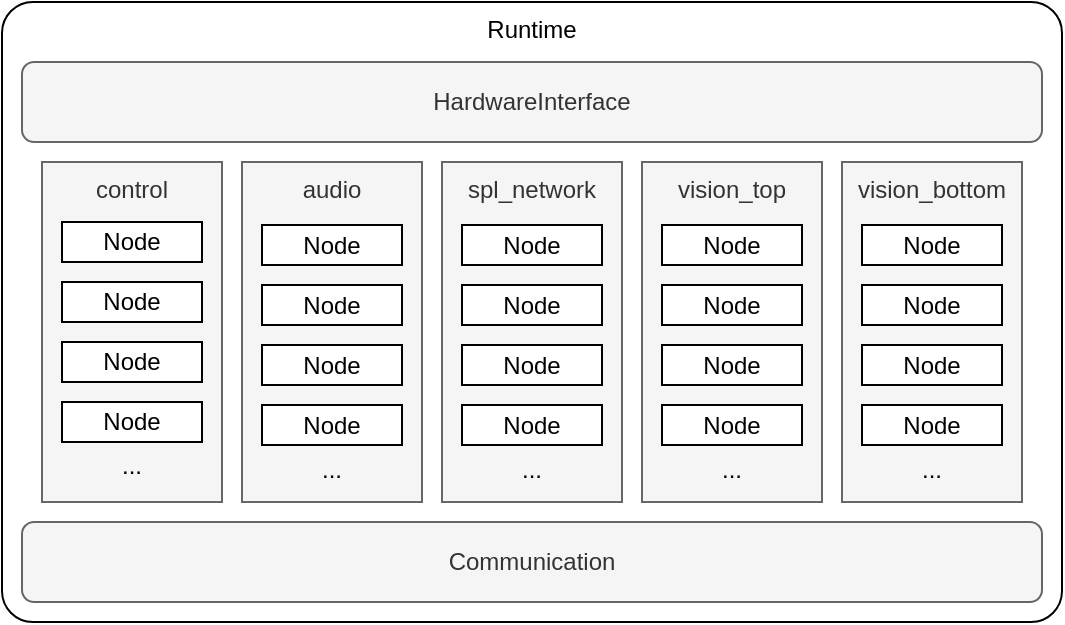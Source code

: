 <mxfile version="23.0.2" type="device">
  <diagram id="XcJZ0W03TQX2NoV_ZfGi" name="Page-1">
    <mxGraphModel dx="932" dy="545" grid="1" gridSize="10" guides="1" tooltips="1" connect="1" arrows="1" fold="1" page="0" pageScale="1" pageWidth="850" pageHeight="1100" math="0" shadow="0">
      <root>
        <mxCell id="0" />
        <mxCell id="1" parent="0" />
        <mxCell id="88ws-bJnouL_pgpodnrm-28" value="&lt;div&gt;Runtime&lt;/div&gt;" style="rounded=1;whiteSpace=wrap;html=1;align=center;verticalAlign=top;arcSize=5;" parent="1" vertex="1">
          <mxGeometry x="20" y="40" width="530" height="310" as="geometry" />
        </mxCell>
        <mxCell id="W6htOilXqDYfo_NaCT0V-1" value="&lt;div&gt;control&lt;/div&gt;" style="rounded=0;whiteSpace=wrap;html=1;verticalAlign=top;fillColor=#f5f5f5;fontColor=#333333;strokeColor=#666666;" parent="1" vertex="1">
          <mxGeometry x="40" y="120" width="90" height="170" as="geometry" />
        </mxCell>
        <mxCell id="W6htOilXqDYfo_NaCT0V-2" value="HardwareInterface" style="rounded=1;whiteSpace=wrap;html=1;verticalAlign=middle;fillColor=#f5f5f5;fontColor=#333333;strokeColor=#666666;" parent="1" vertex="1">
          <mxGeometry x="30" y="70" width="510" height="40" as="geometry" />
        </mxCell>
        <mxCell id="W6htOilXqDYfo_NaCT0V-3" value="&lt;div&gt;audio&lt;/div&gt;" style="rounded=0;whiteSpace=wrap;html=1;verticalAlign=top;fillColor=#f5f5f5;fontColor=#333333;strokeColor=#666666;" parent="1" vertex="1">
          <mxGeometry x="140" y="120" width="90" height="170" as="geometry" />
        </mxCell>
        <mxCell id="W6htOilXqDYfo_NaCT0V-4" value="spl_network" style="rounded=0;whiteSpace=wrap;html=1;verticalAlign=top;fillColor=#f5f5f5;fontColor=#333333;strokeColor=#666666;" parent="1" vertex="1">
          <mxGeometry x="240" y="120" width="90" height="170" as="geometry" />
        </mxCell>
        <mxCell id="W6htOilXqDYfo_NaCT0V-5" value="&lt;div&gt;vision_top&lt;/div&gt;" style="rounded=0;whiteSpace=wrap;html=1;verticalAlign=top;fillColor=#f5f5f5;fontColor=#333333;strokeColor=#666666;" parent="1" vertex="1">
          <mxGeometry x="340" y="120" width="90" height="170" as="geometry" />
        </mxCell>
        <mxCell id="W6htOilXqDYfo_NaCT0V-6" value="vision_bottom" style="rounded=0;whiteSpace=wrap;html=1;verticalAlign=top;fillColor=#f5f5f5;fontColor=#333333;strokeColor=#666666;" parent="1" vertex="1">
          <mxGeometry x="440" y="120" width="90" height="170" as="geometry" />
        </mxCell>
        <mxCell id="W6htOilXqDYfo_NaCT0V-130" value="Communication" style="rounded=1;whiteSpace=wrap;html=1;verticalAlign=middle;fillColor=#f5f5f5;fontColor=#333333;strokeColor=#666666;" parent="1" vertex="1">
          <mxGeometry x="30" y="300" width="510" height="40" as="geometry" />
        </mxCell>
        <mxCell id="88ws-bJnouL_pgpodnrm-2" value="Node" style="rounded=0;whiteSpace=wrap;html=1;" parent="1" vertex="1">
          <mxGeometry x="50" y="150" width="70" height="20" as="geometry" />
        </mxCell>
        <mxCell id="88ws-bJnouL_pgpodnrm-3" value="Node" style="rounded=0;whiteSpace=wrap;html=1;" parent="1" vertex="1">
          <mxGeometry x="50" y="180" width="70" height="20" as="geometry" />
        </mxCell>
        <mxCell id="88ws-bJnouL_pgpodnrm-4" value="Node" style="rounded=0;whiteSpace=wrap;html=1;" parent="1" vertex="1">
          <mxGeometry x="50" y="210" width="70" height="20" as="geometry" />
        </mxCell>
        <mxCell id="88ws-bJnouL_pgpodnrm-5" value="..." style="text;html=1;strokeColor=none;fillColor=none;align=center;verticalAlign=middle;whiteSpace=wrap;rounded=0;" parent="1" vertex="1">
          <mxGeometry x="55" y="257" width="60" height="30" as="geometry" />
        </mxCell>
        <mxCell id="88ws-bJnouL_pgpodnrm-6" value="Node" style="rounded=0;whiteSpace=wrap;html=1;" parent="1" vertex="1">
          <mxGeometry x="50" y="240" width="70" height="20" as="geometry" />
        </mxCell>
        <mxCell id="88ws-bJnouL_pgpodnrm-7" value="Node" style="rounded=0;whiteSpace=wrap;html=1;" parent="1" vertex="1">
          <mxGeometry x="150" y="151.5" width="70" height="20" as="geometry" />
        </mxCell>
        <mxCell id="88ws-bJnouL_pgpodnrm-8" value="Node" style="rounded=0;whiteSpace=wrap;html=1;" parent="1" vertex="1">
          <mxGeometry x="150" y="181.5" width="70" height="20" as="geometry" />
        </mxCell>
        <mxCell id="88ws-bJnouL_pgpodnrm-9" value="Node" style="rounded=0;whiteSpace=wrap;html=1;" parent="1" vertex="1">
          <mxGeometry x="150" y="211.5" width="70" height="20" as="geometry" />
        </mxCell>
        <mxCell id="88ws-bJnouL_pgpodnrm-10" value="..." style="text;html=1;strokeColor=none;fillColor=none;align=center;verticalAlign=middle;whiteSpace=wrap;rounded=0;" parent="1" vertex="1">
          <mxGeometry x="155" y="258.5" width="60" height="30" as="geometry" />
        </mxCell>
        <mxCell id="88ws-bJnouL_pgpodnrm-11" value="Node" style="rounded=0;whiteSpace=wrap;html=1;" parent="1" vertex="1">
          <mxGeometry x="150" y="241.5" width="70" height="20" as="geometry" />
        </mxCell>
        <mxCell id="88ws-bJnouL_pgpodnrm-12" value="Node" style="rounded=0;whiteSpace=wrap;html=1;" parent="1" vertex="1">
          <mxGeometry x="250" y="151.5" width="70" height="20" as="geometry" />
        </mxCell>
        <mxCell id="88ws-bJnouL_pgpodnrm-13" value="Node" style="rounded=0;whiteSpace=wrap;html=1;" parent="1" vertex="1">
          <mxGeometry x="250" y="181.5" width="70" height="20" as="geometry" />
        </mxCell>
        <mxCell id="88ws-bJnouL_pgpodnrm-14" value="Node" style="rounded=0;whiteSpace=wrap;html=1;" parent="1" vertex="1">
          <mxGeometry x="250" y="211.5" width="70" height="20" as="geometry" />
        </mxCell>
        <mxCell id="88ws-bJnouL_pgpodnrm-15" value="..." style="text;html=1;strokeColor=none;fillColor=none;align=center;verticalAlign=middle;whiteSpace=wrap;rounded=0;" parent="1" vertex="1">
          <mxGeometry x="255" y="258.5" width="60" height="30" as="geometry" />
        </mxCell>
        <mxCell id="88ws-bJnouL_pgpodnrm-16" value="Node" style="rounded=0;whiteSpace=wrap;html=1;" parent="1" vertex="1">
          <mxGeometry x="250" y="241.5" width="70" height="20" as="geometry" />
        </mxCell>
        <mxCell id="88ws-bJnouL_pgpodnrm-17" value="Node" style="rounded=0;whiteSpace=wrap;html=1;" parent="1" vertex="1">
          <mxGeometry x="350" y="151.5" width="70" height="20" as="geometry" />
        </mxCell>
        <mxCell id="88ws-bJnouL_pgpodnrm-18" value="Node" style="rounded=0;whiteSpace=wrap;html=1;" parent="1" vertex="1">
          <mxGeometry x="350" y="181.5" width="70" height="20" as="geometry" />
        </mxCell>
        <mxCell id="88ws-bJnouL_pgpodnrm-19" value="Node" style="rounded=0;whiteSpace=wrap;html=1;" parent="1" vertex="1">
          <mxGeometry x="350" y="211.5" width="70" height="20" as="geometry" />
        </mxCell>
        <mxCell id="88ws-bJnouL_pgpodnrm-20" value="..." style="text;html=1;strokeColor=none;fillColor=none;align=center;verticalAlign=middle;whiteSpace=wrap;rounded=0;" parent="1" vertex="1">
          <mxGeometry x="355" y="258.5" width="60" height="30" as="geometry" />
        </mxCell>
        <mxCell id="88ws-bJnouL_pgpodnrm-21" value="Node" style="rounded=0;whiteSpace=wrap;html=1;" parent="1" vertex="1">
          <mxGeometry x="350" y="241.5" width="70" height="20" as="geometry" />
        </mxCell>
        <mxCell id="88ws-bJnouL_pgpodnrm-22" value="Node" style="rounded=0;whiteSpace=wrap;html=1;" parent="1" vertex="1">
          <mxGeometry x="450" y="151.5" width="70" height="20" as="geometry" />
        </mxCell>
        <mxCell id="88ws-bJnouL_pgpodnrm-23" value="Node" style="rounded=0;whiteSpace=wrap;html=1;" parent="1" vertex="1">
          <mxGeometry x="450" y="181.5" width="70" height="20" as="geometry" />
        </mxCell>
        <mxCell id="88ws-bJnouL_pgpodnrm-24" value="Node" style="rounded=0;whiteSpace=wrap;html=1;" parent="1" vertex="1">
          <mxGeometry x="450" y="211.5" width="70" height="20" as="geometry" />
        </mxCell>
        <mxCell id="88ws-bJnouL_pgpodnrm-25" value="..." style="text;html=1;strokeColor=none;fillColor=none;align=center;verticalAlign=middle;whiteSpace=wrap;rounded=0;" parent="1" vertex="1">
          <mxGeometry x="455" y="258.5" width="60" height="30" as="geometry" />
        </mxCell>
        <mxCell id="88ws-bJnouL_pgpodnrm-26" value="Node" style="rounded=0;whiteSpace=wrap;html=1;" parent="1" vertex="1">
          <mxGeometry x="450" y="241.5" width="70" height="20" as="geometry" />
        </mxCell>
      </root>
    </mxGraphModel>
  </diagram>
</mxfile>
